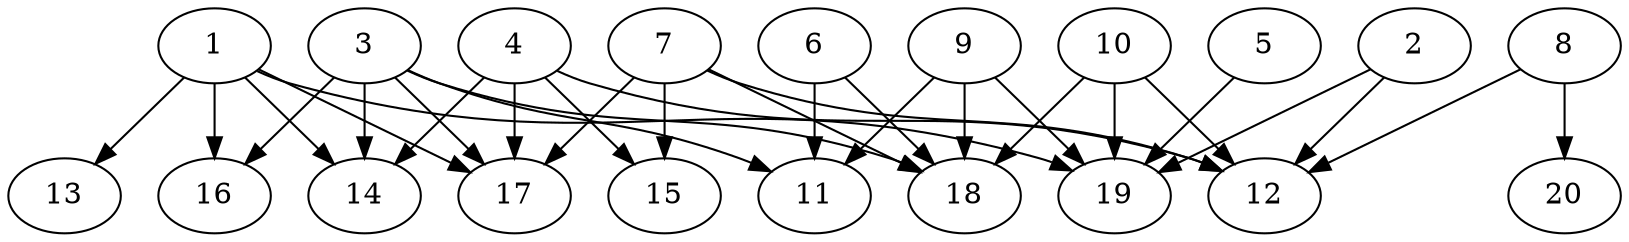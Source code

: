 // DAG automatically generated by daggen at Wed Jul 24 21:26:16 2019
// ./daggen --dot -n 20 --ccr 0.3 --fat 0.8 --regular 0.5 --density 0.5 --mindata 5242880 --maxdata 52428800 
digraph G {
  1 [size="163700053", alpha="0.03", expect_size="49110016"] 
  1 -> 13 [size ="49110016"]
  1 -> 14 [size ="49110016"]
  1 -> 16 [size ="49110016"]
  1 -> 17 [size ="49110016"]
  1 -> 19 [size ="49110016"]
  2 [size="68488533", alpha="0.01", expect_size="20546560"] 
  2 -> 12 [size ="20546560"]
  2 -> 19 [size ="20546560"]
  3 [size="159034027", alpha="0.04", expect_size="47710208"] 
  3 -> 11 [size ="47710208"]
  3 -> 14 [size ="47710208"]
  3 -> 16 [size ="47710208"]
  3 -> 17 [size ="47710208"]
  3 -> 18 [size ="47710208"]
  4 [size="152524800", alpha="0.05", expect_size="45757440"] 
  4 -> 12 [size ="45757440"]
  4 -> 14 [size ="45757440"]
  4 -> 15 [size ="45757440"]
  4 -> 17 [size ="45757440"]
  5 [size="157556053", alpha="0.17", expect_size="47266816"] 
  5 -> 19 [size ="47266816"]
  6 [size="127733760", alpha="0.04", expect_size="38320128"] 
  6 -> 11 [size ="38320128"]
  6 -> 18 [size ="38320128"]
  7 [size="134120107", alpha="0.01", expect_size="40236032"] 
  7 -> 12 [size ="40236032"]
  7 -> 15 [size ="40236032"]
  7 -> 17 [size ="40236032"]
  7 -> 18 [size ="40236032"]
  8 [size="174595413", alpha="0.16", expect_size="52378624"] 
  8 -> 12 [size ="52378624"]
  8 -> 20 [size ="52378624"]
  9 [size="153654613", alpha="0.01", expect_size="46096384"] 
  9 -> 11 [size ="46096384"]
  9 -> 18 [size ="46096384"]
  9 -> 19 [size ="46096384"]
  10 [size="160716800", alpha="0.12", expect_size="48215040"] 
  10 -> 12 [size ="48215040"]
  10 -> 18 [size ="48215040"]
  10 -> 19 [size ="48215040"]
  11 [size="97826133", alpha="0.12", expect_size="29347840"] 
  12 [size="117613227", alpha="0.10", expect_size="35283968"] 
  13 [size="128105813", alpha="0.01", expect_size="38431744"] 
  14 [size="160703147", alpha="0.01", expect_size="48210944"] 
  15 [size="43605333", alpha="0.15", expect_size="13081600"] 
  16 [size="21835093", alpha="0.19", expect_size="6550528"] 
  17 [size="51551573", alpha="0.12", expect_size="15465472"] 
  18 [size="59504640", alpha="0.06", expect_size="17851392"] 
  19 [size="26436267", alpha="0.15", expect_size="7930880"] 
  20 [size="34123093", alpha="0.12", expect_size="10236928"] 
}
